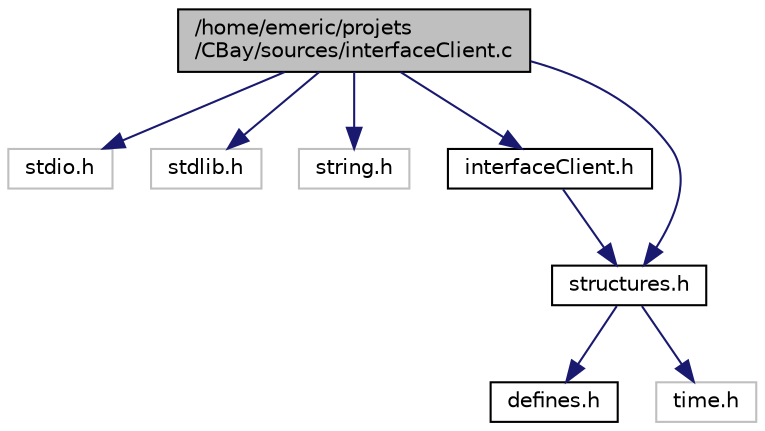 digraph "/home/emeric/projets/CBay/sources/interfaceClient.c"
{
  edge [fontname="Helvetica",fontsize="10",labelfontname="Helvetica",labelfontsize="10"];
  node [fontname="Helvetica",fontsize="10",shape=record];
  Node1 [label="/home/emeric/projets\l/CBay/sources/interfaceClient.c",height=0.2,width=0.4,color="black", fillcolor="grey75", style="filled" fontcolor="black"];
  Node1 -> Node2 [color="midnightblue",fontsize="10",style="solid"];
  Node2 [label="stdio.h",height=0.2,width=0.4,color="grey75", fillcolor="white", style="filled"];
  Node1 -> Node3 [color="midnightblue",fontsize="10",style="solid"];
  Node3 [label="stdlib.h",height=0.2,width=0.4,color="grey75", fillcolor="white", style="filled"];
  Node1 -> Node4 [color="midnightblue",fontsize="10",style="solid"];
  Node4 [label="string.h",height=0.2,width=0.4,color="grey75", fillcolor="white", style="filled"];
  Node1 -> Node5 [color="midnightblue",fontsize="10",style="solid"];
  Node5 [label="interfaceClient.h",height=0.2,width=0.4,color="black", fillcolor="white", style="filled",URL="$interface_client_8h.html",tooltip="This file provides the main function to interact with the user like displaying menus or menu choices..."];
  Node5 -> Node6 [color="midnightblue",fontsize="10",style="solid"];
  Node6 [label="structures.h",height=0.2,width=0.4,color="black", fillcolor="white", style="filled",URL="$structures_8h.html",tooltip="this file provides functions for data manipulation This file provides data structures and usual assoc..."];
  Node6 -> Node7 [color="midnightblue",fontsize="10",style="solid"];
  Node7 [label="defines.h",height=0.2,width=0.4,color="black", fillcolor="white", style="filled",URL="$defines_8h.html",tooltip="This file defines all constants."];
  Node6 -> Node8 [color="midnightblue",fontsize="10",style="solid"];
  Node8 [label="time.h",height=0.2,width=0.4,color="grey75", fillcolor="white", style="filled"];
  Node1 -> Node6 [color="midnightblue",fontsize="10",style="solid"];
}
